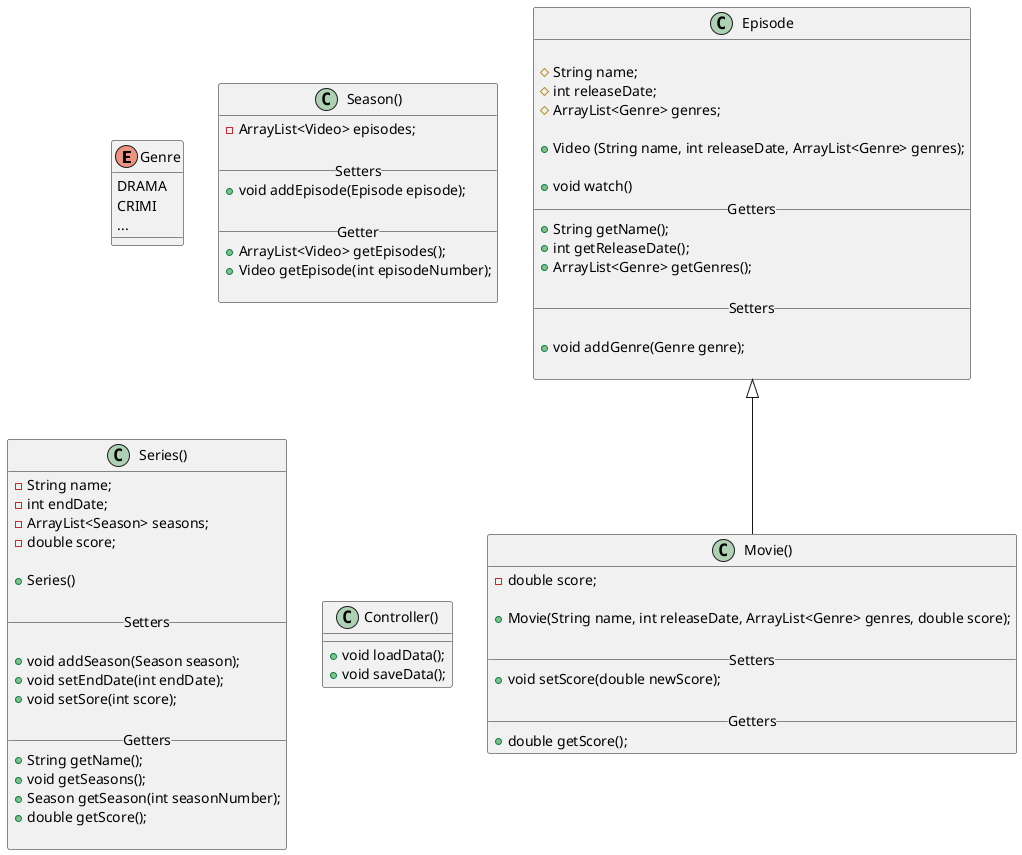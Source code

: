 @startuml

enum Genre {
  DRAMA
  CRIMI
  ...
}

class Episode {

# String name;
# int releaseDate;
# ArrayList<Genre> genres;

+ Video (String name, int releaseDate, ArrayList<Genre> genres);

+ void watch()
__ Getters __
+ String getName();
+ int getReleaseDate();
+ ArrayList<Genre> getGenres();

__ Setters __

+ void addGenre(Genre genre);

}

class Movie() extends Episode{
- double score;

+ Movie(String name, int releaseDate, ArrayList<Genre> genres, double score);

__ Setters __
+ void setScore(double newScore);

__ Getters __
+ double getScore();
}

class Season(){
- ArrayList<Video> episodes;

__ Setters __
+ void addEpisode(Episode episode);

__ Getter __
+ ArrayList<Video> getEpisodes();
+ Video getEpisode(int episodeNumber);

}

class Series(){
- String name;
- int endDate;
- ArrayList<Season> seasons;
- double score;

+ Series()

__ Setters __

+ void addSeason(Season season);
+ void setEndDate(int endDate);
+ void setSore(int score);

__ Getters __
+ String getName();
+ void getSeasons();
+ Season getSeason(int seasonNumber);
+ double getScore();

}

class Controller(){




+ void loadData();
+ void saveData();

}



@enduml